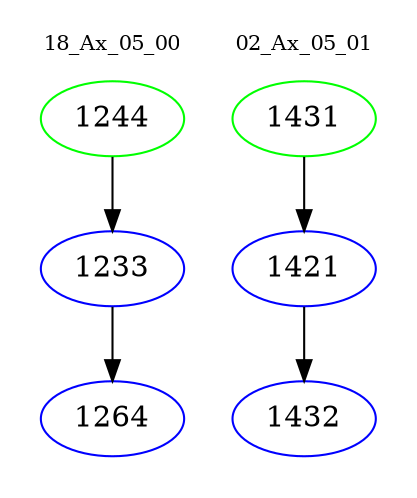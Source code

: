 digraph{
subgraph cluster_0 {
color = white
label = "18_Ax_05_00";
fontsize=10;
T0_1244 [label="1244", color="green"]
T0_1244 -> T0_1233 [color="black"]
T0_1233 [label="1233", color="blue"]
T0_1233 -> T0_1264 [color="black"]
T0_1264 [label="1264", color="blue"]
}
subgraph cluster_1 {
color = white
label = "02_Ax_05_01";
fontsize=10;
T1_1431 [label="1431", color="green"]
T1_1431 -> T1_1421 [color="black"]
T1_1421 [label="1421", color="blue"]
T1_1421 -> T1_1432 [color="black"]
T1_1432 [label="1432", color="blue"]
}
}
